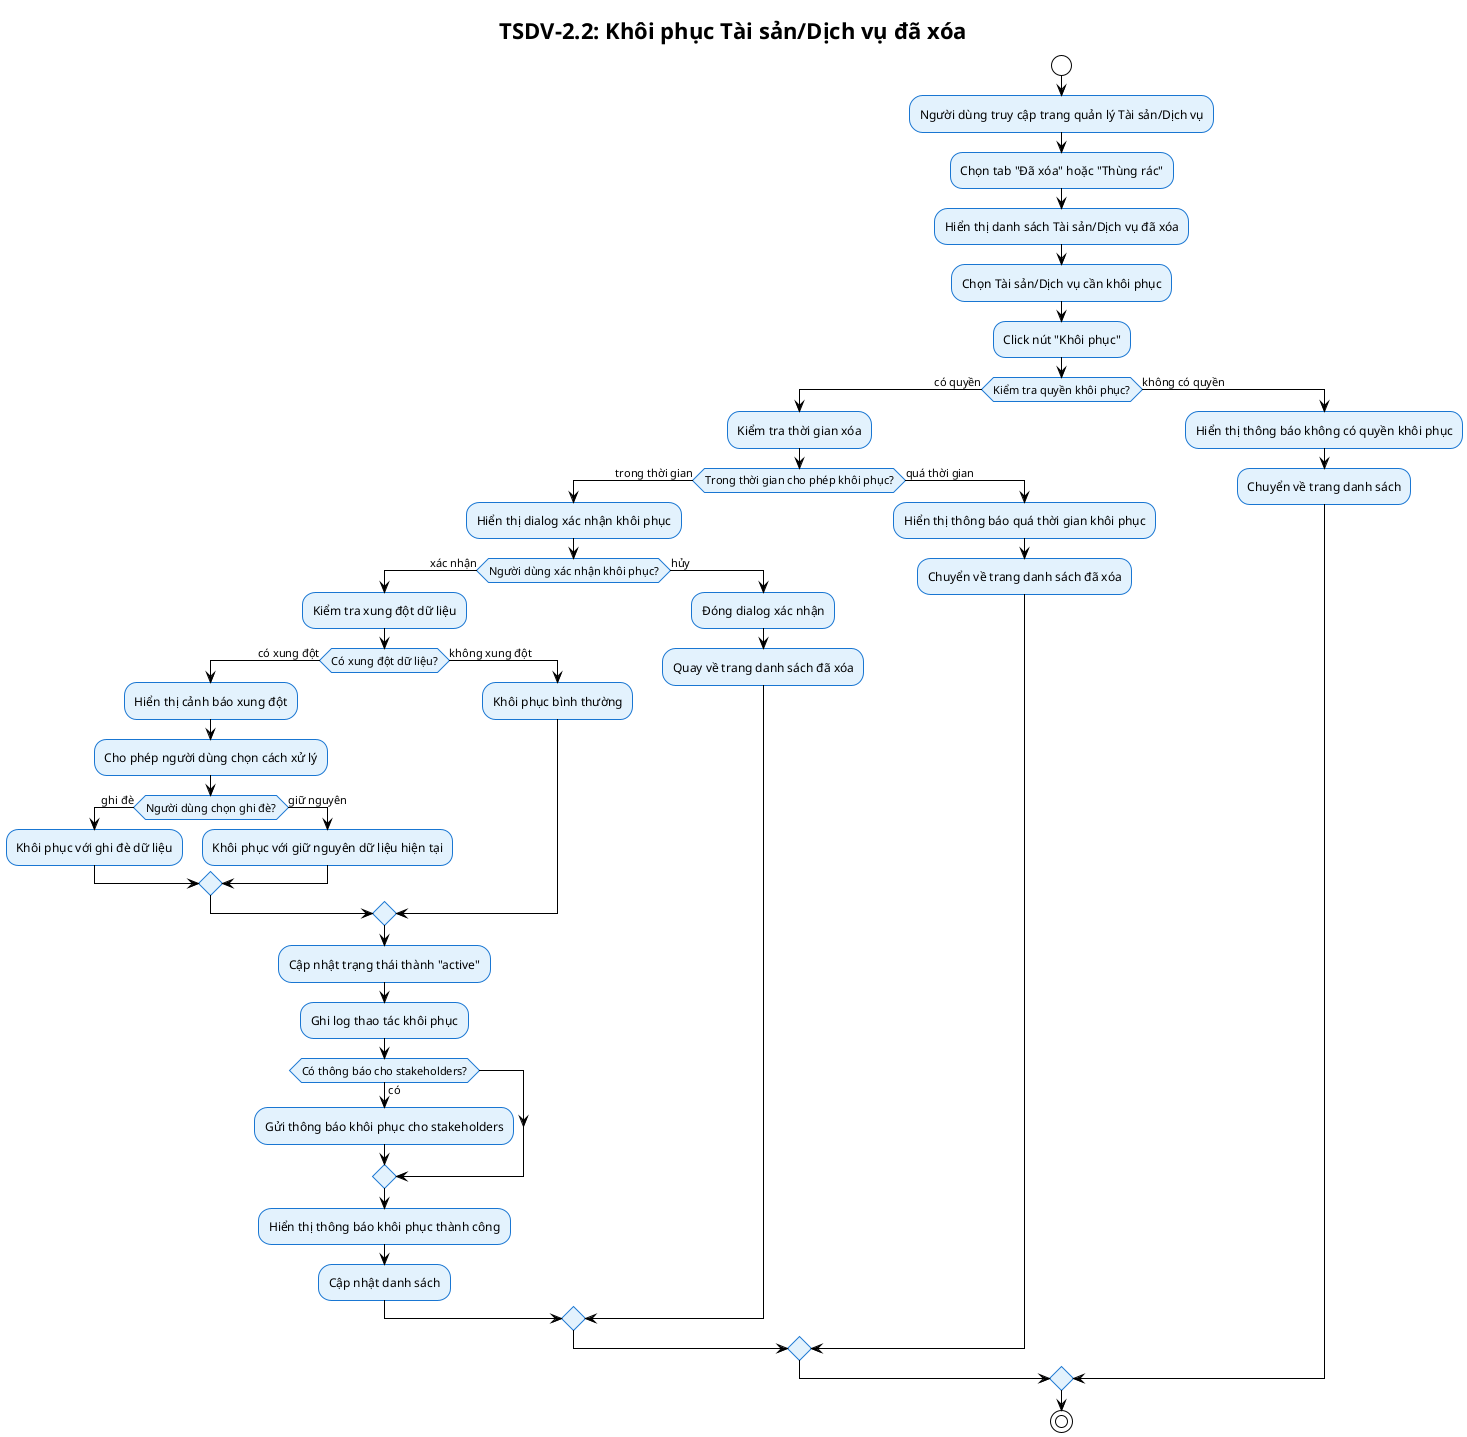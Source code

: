 @startuml TSDV-2.2 Activity Diagram
!theme plain
skinparam backgroundColor #FFFFFF
skinparam activity {
    BackgroundColor #E3F2FD
    BorderColor #1976D2
    FontColor #000000
}
skinparam decision {
    BackgroundColor #FFF3E0
    BorderColor #F57C00
    FontColor #000000
}
skinparam start {
    BackgroundColor #4CAF50
    BorderColor #2E7D32
    FontColor #FFFFFF
}
skinparam end {
    BackgroundColor #F44336
    BorderColor #C62828
    FontColor #FFFFFF
}

title TSDV-2.2: Khôi phục Tài sản/Dịch vụ đã xóa

start

:Người dùng truy cập trang quản lý Tài sản/Dịch vụ;

:Chọn tab "Đã xóa" hoặc "Thùng rác";

:Hiển thị danh sách Tài sản/Dịch vụ đã xóa;

:Chọn Tài sản/Dịch vụ cần khôi phục;

:Click nút "Khôi phục";

if (Kiểm tra quyền khôi phục?) then (có quyền)
    :Kiểm tra thời gian xóa;
    
    if (Trong thời gian cho phép khôi phục?) then (trong thời gian)
        :Hiển thị dialog xác nhận khôi phục;
        
        if (Người dùng xác nhận khôi phục?) then (xác nhận)
            :Kiểm tra xung đột dữ liệu;
            
            if (Có xung đột dữ liệu?) then (có xung đột)
                :Hiển thị cảnh báo xung đột;
                :Cho phép người dùng chọn cách xử lý;
                
                if (Người dùng chọn ghi đè?) then (ghi đè)
                    :Khôi phục với ghi đè dữ liệu;
                else (giữ nguyên)
                    :Khôi phục với giữ nguyên dữ liệu hiện tại;
                endif
            else (không xung đột)
                :Khôi phục bình thường;
            endif
            
            :Cập nhật trạng thái thành "active";
            :Ghi log thao tác khôi phục;
            
            if (Có thông báo cho stakeholders?) then (có)
                :Gửi thông báo khôi phục cho stakeholders;
            endif
            
            :Hiển thị thông báo khôi phục thành công;
            :Cập nhật danh sách;
            
        else (hủy)
            :Đóng dialog xác nhận;
            :Quay về trang danh sách đã xóa;
        endif
        
    else (quá thời gian)
        :Hiển thị thông báo quá thời gian khôi phục;
        :Chuyển về trang danh sách đã xóa;
    endif
    
else (không có quyền)
    :Hiển thị thông báo không có quyền khôi phục;
    :Chuyển về trang danh sách;
endif

stop

@enduml
